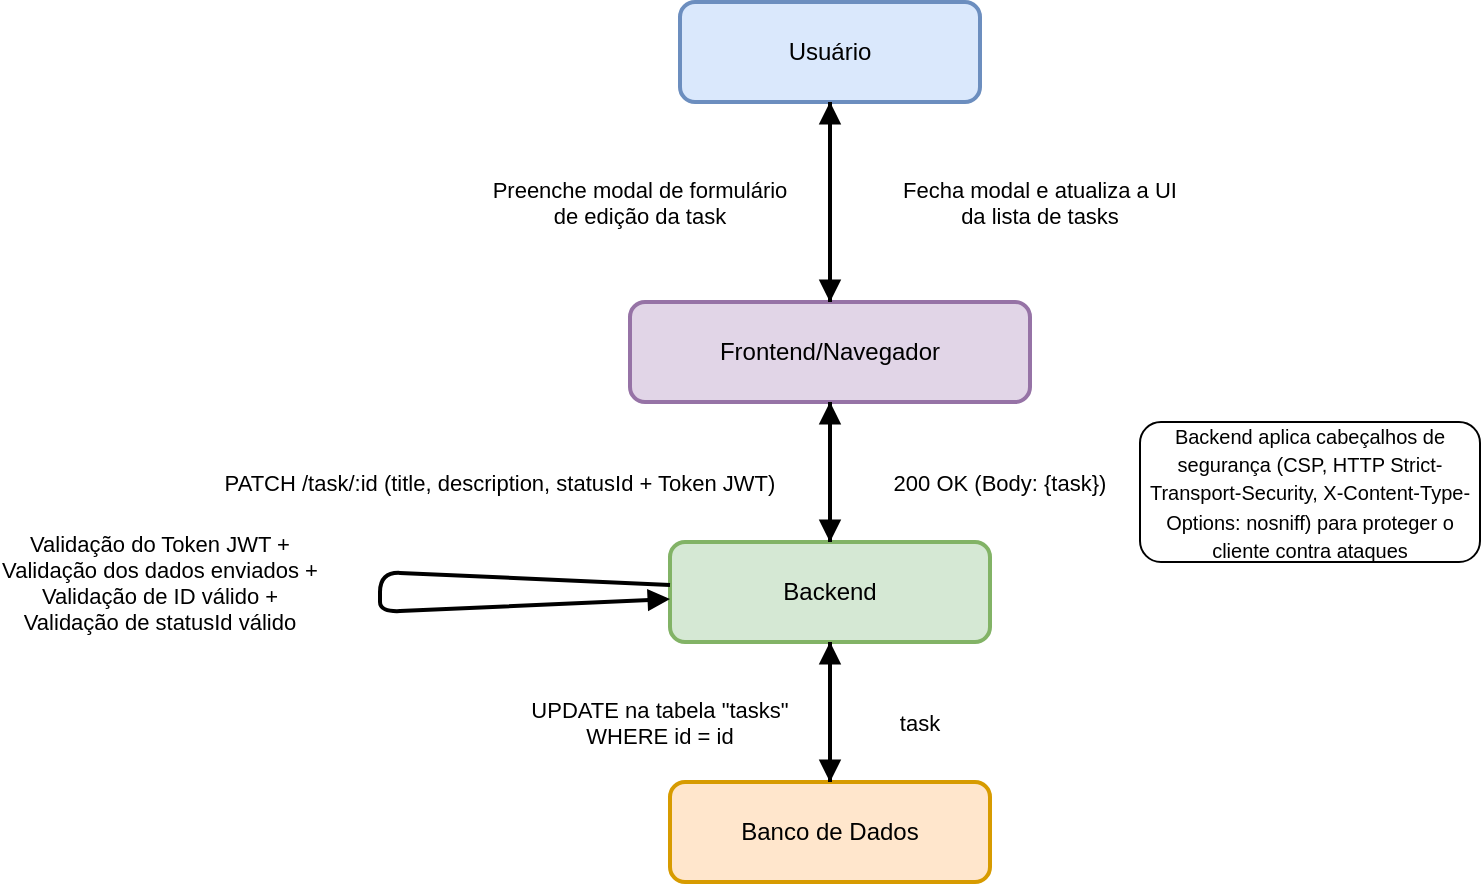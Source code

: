 <mxfile>
    <diagram name="ERD Essencial — N:N (Usuários ↔ Grupos via junção)" id="cPOKqXPRDHMzoA-mC0_p">
        <mxGraphModel dx="1637" dy="825" grid="1" gridSize="10" guides="1" tooltips="1" connect="1" arrows="1" fold="1" page="1" pageScale="1" pageWidth="827" pageHeight="1169" math="0" shadow="0">
            <root>
                <mxCell id="0"/>
                <mxCell id="1" parent="0"/>
                <mxCell id="8K_EmymfjktEMwSY1nLG-1" value="Usuário" style="rounded=1;whiteSpace=wrap;html=1;strokeWidth=2;fillColor=#dae8fc;strokeColor=#6c8ebf;" parent="1" vertex="1">
                    <mxGeometry x="170" y="190" width="150" height="50" as="geometry"/>
                </mxCell>
                <mxCell id="8K_EmymfjktEMwSY1nLG-2" value="Frontend/Navegador" style="rounded=1;whiteSpace=wrap;html=1;strokeWidth=2;fillColor=#e1d5e7;strokeColor=#9673a6;" parent="1" vertex="1">
                    <mxGeometry x="145" y="340" width="200" height="50" as="geometry"/>
                </mxCell>
                <mxCell id="8K_EmymfjktEMwSY1nLG-3" value="Backend" style="rounded=1;whiteSpace=wrap;html=1;strokeWidth=2;fillColor=#d5e8d4;strokeColor=#82b366;" parent="1" vertex="1">
                    <mxGeometry x="165" y="460" width="160" height="50" as="geometry"/>
                </mxCell>
                <mxCell id="8K_EmymfjktEMwSY1nLG-4" value="Banco de Dados" style="rounded=1;whiteSpace=wrap;html=1;strokeWidth=2;fillColor=#ffe6cc;strokeColor=#d79b00;" parent="1" vertex="1">
                    <mxGeometry x="165" y="580" width="160" height="50" as="geometry"/>
                </mxCell>
                <mxCell id="8K_EmymfjktEMwSY1nLG-5" value="Preenche modal de formulário&#xa;de edição da task" style="endArrow=block;endFill=1;strokeWidth=2;" parent="1" source="8K_EmymfjktEMwSY1nLG-1" target="8K_EmymfjktEMwSY1nLG-2" edge="1">
                    <mxGeometry y="-95" relative="1" as="geometry">
                        <mxPoint x="310" y="280" as="targetPoint"/>
                        <mxPoint as="offset"/>
                    </mxGeometry>
                </mxCell>
                <mxCell id="8K_EmymfjktEMwSY1nLG-6" value="PATCH /task/:id (title, description, statusId + Token JWT)" style="endArrow=block;endFill=1;strokeWidth=2;" parent="1" source="8K_EmymfjktEMwSY1nLG-2" target="8K_EmymfjktEMwSY1nLG-3" edge="1">
                    <mxGeometry x="0.143" y="-165" relative="1" as="geometry">
                        <mxPoint x="310" y="330" as="targetPoint"/>
                        <mxPoint as="offset"/>
                    </mxGeometry>
                </mxCell>
                <mxCell id="8K_EmymfjktEMwSY1nLG-7" value="Validação do Token JWT +&#xa;Validação dos dados enviados +&#xa;Validação de ID válido +&#xa;Validação de statusId válido" style="endArrow=block;endFill=1;strokeWidth=2;" parent="1" source="8K_EmymfjktEMwSY1nLG-3" target="8K_EmymfjktEMwSY1nLG-3" edge="1">
                    <mxGeometry x="-0.032" y="-110" relative="1" as="geometry">
                        <mxPoint x="310" y="380" as="targetPoint"/>
                        <Array as="points">
                            <mxPoint x="20" y="490"/>
                        </Array>
                        <mxPoint as="offset"/>
                    </mxGeometry>
                </mxCell>
                <mxCell id="8K_EmymfjktEMwSY1nLG-8" value="UPDATE na tabela &quot;tasks&quot;&#xa;WHERE id = id" style="endArrow=block;endFill=1;strokeWidth=2;" parent="1" source="8K_EmymfjktEMwSY1nLG-3" target="8K_EmymfjktEMwSY1nLG-4" edge="1">
                    <mxGeometry x="0.143" y="-85" relative="1" as="geometry">
                        <mxPoint x="310" y="430" as="targetPoint"/>
                        <mxPoint as="offset"/>
                    </mxGeometry>
                </mxCell>
                <mxCell id="8K_EmymfjktEMwSY1nLG-9" value="task" style="endArrow=block;endFill=1;strokeWidth=2;" parent="1" source="8K_EmymfjktEMwSY1nLG-4" target="8K_EmymfjktEMwSY1nLG-3" edge="1">
                    <mxGeometry x="-0.143" y="-45" relative="1" as="geometry">
                        <mxPoint x="310" y="480" as="targetPoint"/>
                        <mxPoint as="offset"/>
                    </mxGeometry>
                </mxCell>
                <mxCell id="8K_EmymfjktEMwSY1nLG-10" value="200 OK (Body: {task})" style="endArrow=block;endFill=1;strokeWidth=2;" parent="1" source="8K_EmymfjktEMwSY1nLG-3" target="8K_EmymfjktEMwSY1nLG-2" edge="1">
                    <mxGeometry x="-0.143" y="-85" relative="1" as="geometry">
                        <mxPoint x="310" y="530" as="targetPoint"/>
                        <mxPoint as="offset"/>
                    </mxGeometry>
                </mxCell>
                <mxCell id="8K_EmymfjktEMwSY1nLG-11" value="Fecha modal e atualiza a UI&#xa;da lista de tasks" style="endArrow=block;endFill=1;strokeWidth=2;" parent="1" source="8K_EmymfjktEMwSY1nLG-2" target="8K_EmymfjktEMwSY1nLG-1" edge="1">
                    <mxGeometry y="-105" relative="1" as="geometry">
                        <mxPoint x="310" y="580" as="targetPoint"/>
                        <mxPoint as="offset"/>
                    </mxGeometry>
                </mxCell>
                <mxCell id="2" value="&lt;font style=&quot;font-size: 10px;&quot;&gt;Backend aplica cabeçalhos de segurança (CSP, HTTP Strict-Transport-Security, X-Content-Type-Options: nosniff) para proteger o cliente contra ataques&lt;/font&gt;" style="rounded=1;whiteSpace=wrap;html=1;" vertex="1" parent="1">
                    <mxGeometry x="400" y="400" width="170" height="70" as="geometry"/>
                </mxCell>
            </root>
        </mxGraphModel>
    </diagram>
</mxfile>